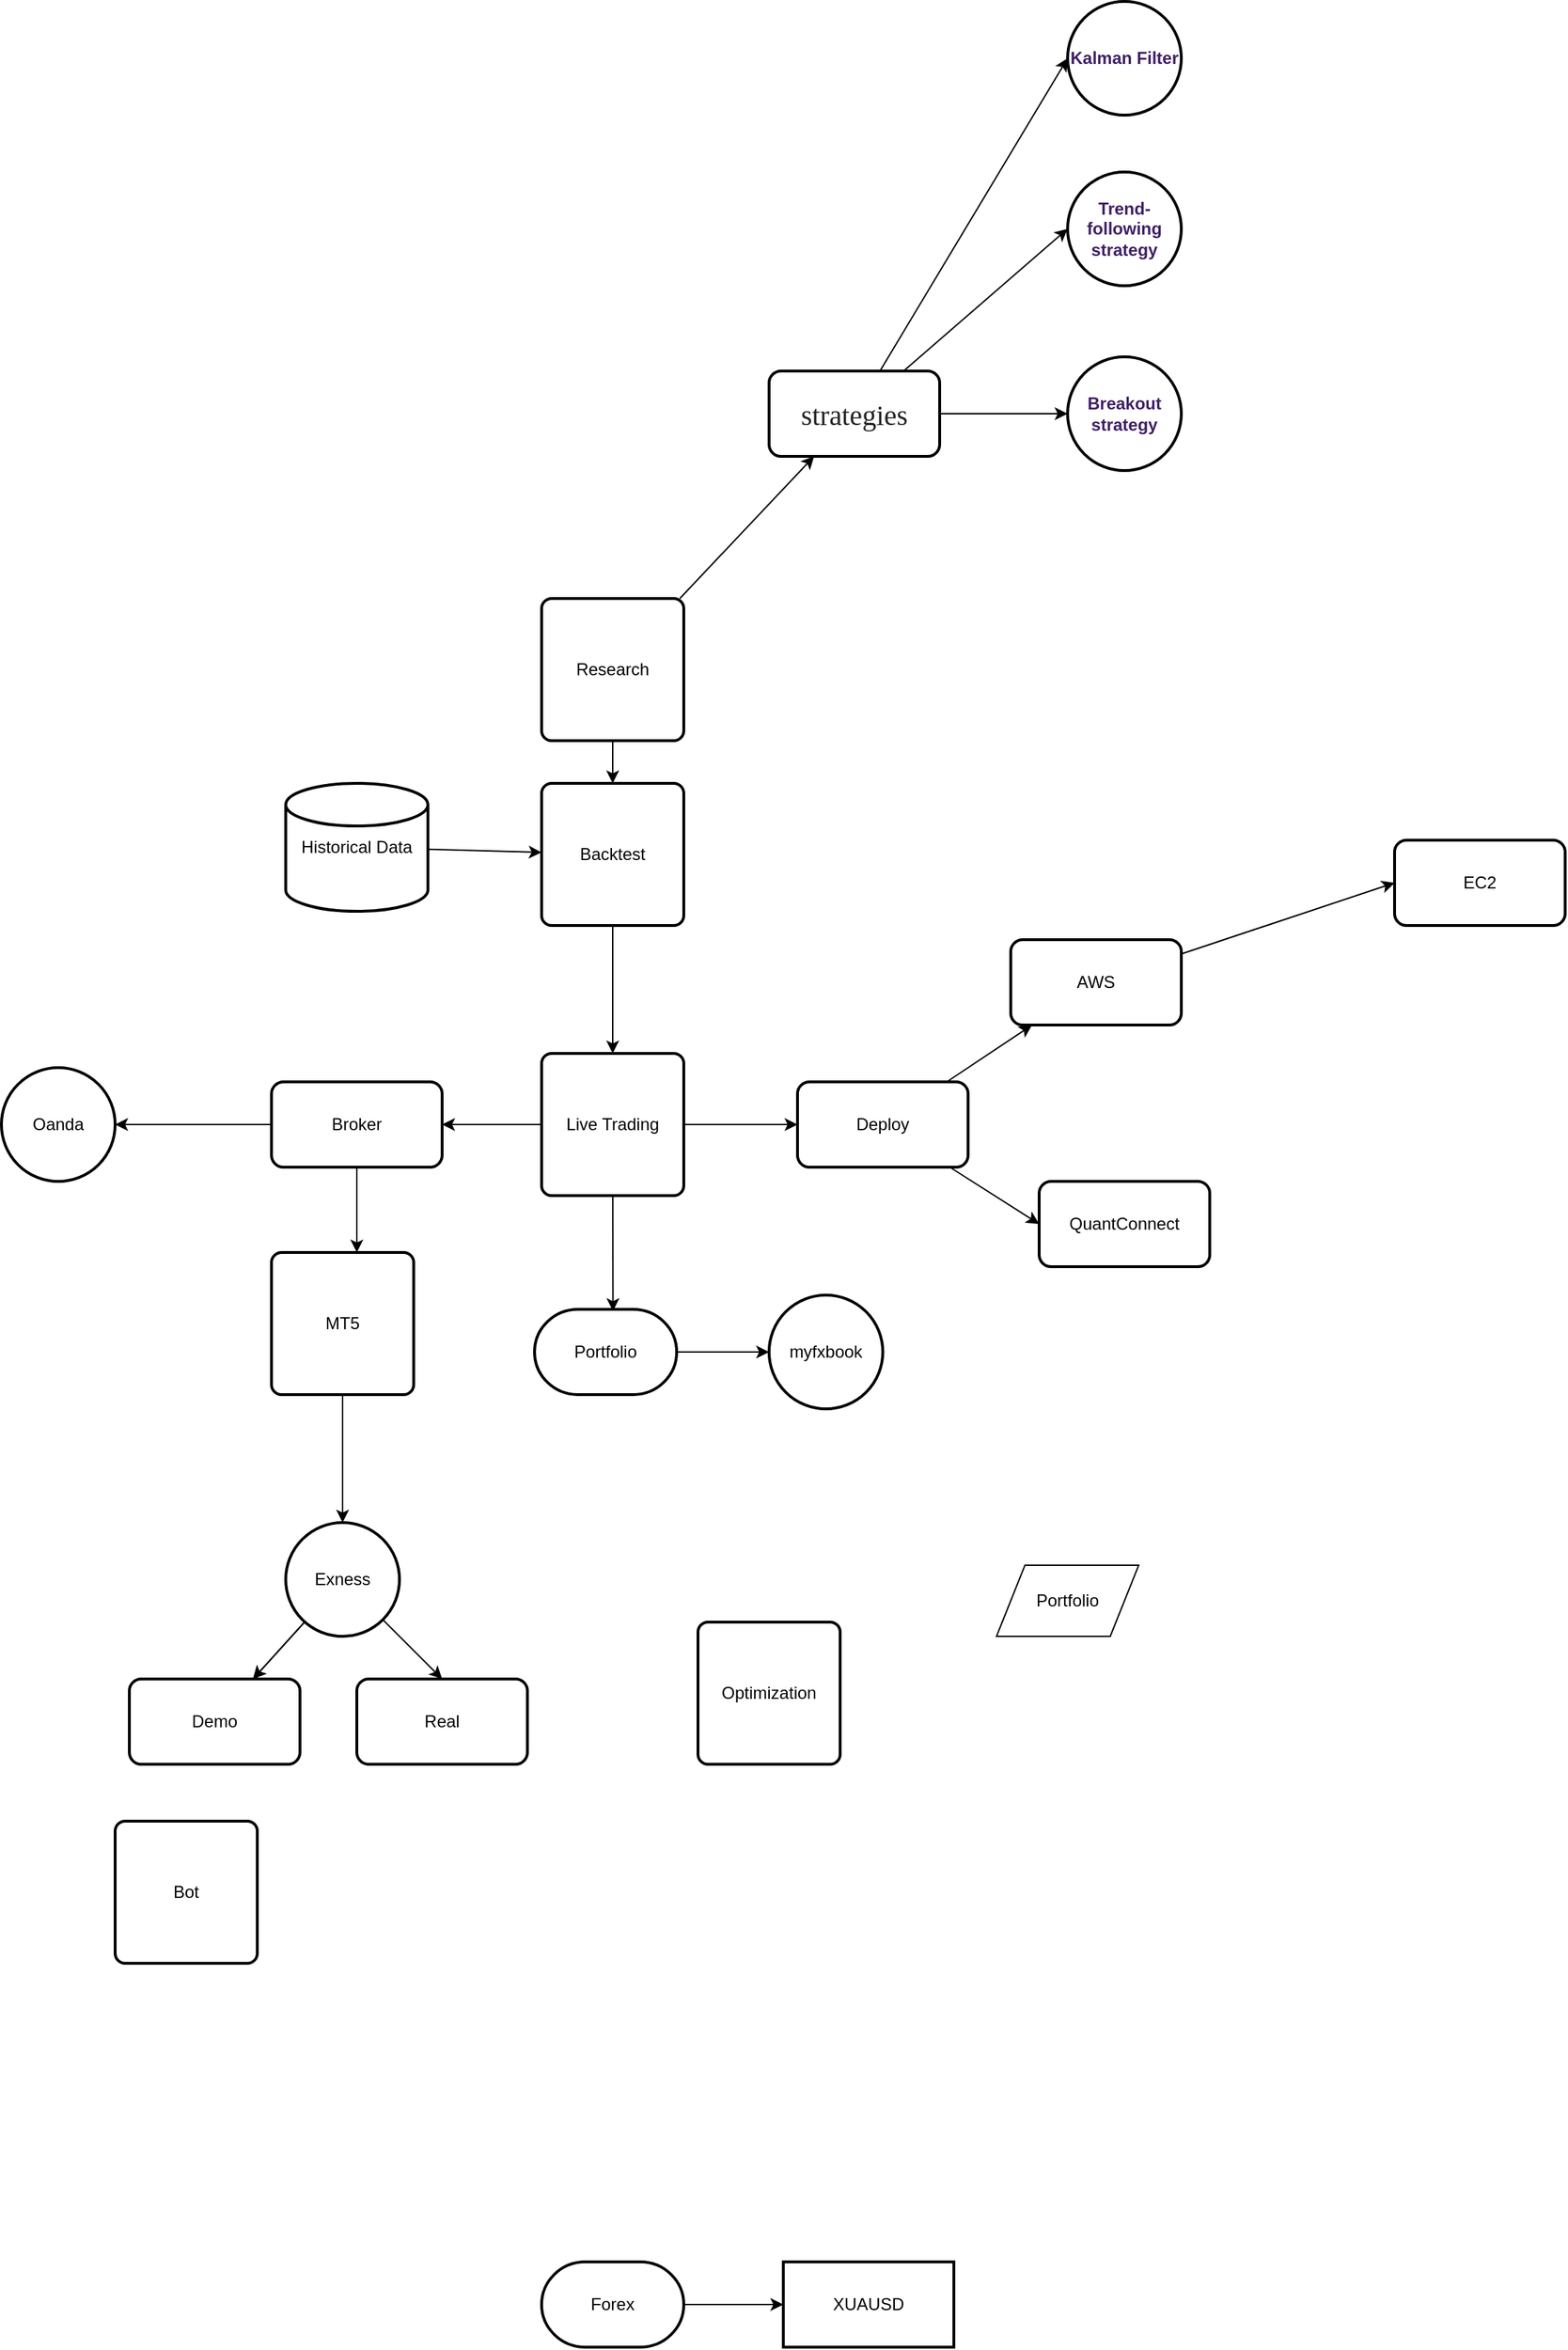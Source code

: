 <mxfile>
    <diagram id="o7sI1gUJomJl3iTrAZaR" name="Page-1">
        <mxGraphModel dx="4080" dy="2982" grid="1" gridSize="10" guides="1" tooltips="1" connect="1" arrows="1" fold="1" page="1" pageScale="1" pageWidth="850" pageHeight="1100" math="0" shadow="0">
            <root>
                <mxCell id="0"/>
                <mxCell id="1" parent="0"/>
                <mxCell id="34" style="edgeStyle=none;html=1;" edge="1" parent="1" source="2" target="6">
                    <mxGeometry relative="1" as="geometry"/>
                </mxCell>
                <mxCell id="2" value="Backtest" style="rounded=1;whiteSpace=wrap;html=1;absoluteArcSize=1;arcSize=14;strokeWidth=2;" parent="1" vertex="1">
                    <mxGeometry x="-470" y="-530" width="100" height="100" as="geometry"/>
                </mxCell>
                <mxCell id="3" value="Bot" style="rounded=1;whiteSpace=wrap;html=1;absoluteArcSize=1;arcSize=14;strokeWidth=2;" parent="1" vertex="1">
                    <mxGeometry x="-770" y="200" width="100" height="100" as="geometry"/>
                </mxCell>
                <mxCell id="33" value="" style="edgeStyle=none;html=1;" edge="1" parent="1" source="4" target="32">
                    <mxGeometry relative="1" as="geometry"/>
                </mxCell>
                <mxCell id="4" value="MT5" style="rounded=1;whiteSpace=wrap;html=1;absoluteArcSize=1;arcSize=14;strokeWidth=2;" parent="1" vertex="1">
                    <mxGeometry x="-660" y="-200" width="100" height="100" as="geometry"/>
                </mxCell>
                <mxCell id="7" style="edgeStyle=none;html=1;" edge="1" parent="1" source="5" target="2">
                    <mxGeometry relative="1" as="geometry"/>
                </mxCell>
                <mxCell id="5" value="Historical Data" style="strokeWidth=2;html=1;shape=mxgraph.flowchart.database;whiteSpace=wrap;" vertex="1" parent="1">
                    <mxGeometry x="-650" y="-530" width="100" height="90" as="geometry"/>
                </mxCell>
                <mxCell id="26" value="" style="edgeStyle=none;html=1;" edge="1" parent="1" source="6" target="25">
                    <mxGeometry relative="1" as="geometry"/>
                </mxCell>
                <mxCell id="30" value="" style="edgeStyle=none;html=1;" edge="1" parent="1" source="6" target="29">
                    <mxGeometry relative="1" as="geometry"/>
                </mxCell>
                <mxCell id="gvSd8-95nF_PQRH26Bq7-63" style="edgeStyle=none;html=1;entryX=0.552;entryY=0.021;entryDx=0;entryDy=0;entryPerimeter=0;" edge="1" parent="1" source="6" target="gvSd8-95nF_PQRH26Bq7-62">
                    <mxGeometry relative="1" as="geometry"/>
                </mxCell>
                <mxCell id="6" value="Live Trading" style="rounded=1;whiteSpace=wrap;html=1;absoluteArcSize=1;arcSize=14;strokeWidth=2;" vertex="1" parent="1">
                    <mxGeometry x="-470" y="-340" width="100" height="100" as="geometry"/>
                </mxCell>
                <mxCell id="9" style="edgeStyle=none;html=1;entryX=0.5;entryY=0;entryDx=0;entryDy=0;" edge="1" parent="1" source="8" target="2">
                    <mxGeometry relative="1" as="geometry"/>
                </mxCell>
                <mxCell id="53" value="" style="edgeStyle=none;html=1;" edge="1" parent="1" source="8" target="52">
                    <mxGeometry relative="1" as="geometry"/>
                </mxCell>
                <mxCell id="8" value="Research" style="rounded=1;whiteSpace=wrap;html=1;absoluteArcSize=1;arcSize=14;strokeWidth=2;" vertex="1" parent="1">
                    <mxGeometry x="-470" y="-660" width="100" height="100" as="geometry"/>
                </mxCell>
                <mxCell id="11" value="Optimization" style="rounded=1;whiteSpace=wrap;html=1;absoluteArcSize=1;arcSize=14;strokeWidth=2;" vertex="1" parent="1">
                    <mxGeometry x="-360" y="60" width="100" height="100" as="geometry"/>
                </mxCell>
                <mxCell id="13" value="&lt;span style=&quot;color: rgb(62, 31, 99); font-weight: 700;&quot; class=&quot;OYPEnA text-decoration-none text-strikethrough-none&quot;&gt;Kalman Filter&lt;/span&gt;" style="ellipse;whiteSpace=wrap;html=1;rounded=1;arcSize=14;strokeWidth=2;" vertex="1" parent="1">
                    <mxGeometry x="-100" y="-1080" width="80" height="80" as="geometry"/>
                </mxCell>
                <mxCell id="15" value="&lt;span style=&quot;color: rgb(62, 31, 99); font-weight: 700;&quot; class=&quot;OYPEnA text-decoration-none text-strikethrough-none&quot;&gt;Breakout strategy&lt;/span&gt;" style="ellipse;whiteSpace=wrap;html=1;rounded=1;arcSize=14;strokeWidth=2;" vertex="1" parent="1">
                    <mxGeometry x="-100" y="-830" width="80" height="80" as="geometry"/>
                </mxCell>
                <mxCell id="17" value="&lt;span style=&quot;color: rgb(62, 31, 99); font-weight: 700;&quot; class=&quot;OYPEnA white-space-prewrap text-decoration-none text-strikethrough-none&quot;&gt; &lt;/span&gt;&lt;span style=&quot;color: rgb(62, 31, 99); font-weight: 700;&quot; class=&quot;OYPEnA text-decoration-none text-strikethrough-none&quot;&gt;Trend-following strategy&lt;/span&gt;&lt;span style=&quot;color: rgb(62, 31, 99); font-weight: 700;&quot; class=&quot;OYPEnA text-decoration-none text-strikethrough-none white-space-prewrap&quot;&gt;&lt;/span&gt;" style="ellipse;whiteSpace=wrap;html=1;rounded=1;arcSize=14;strokeWidth=2;" vertex="1" parent="1">
                    <mxGeometry x="-100" y="-960" width="80" height="80" as="geometry"/>
                </mxCell>
                <mxCell id="21" value="EC2" style="whiteSpace=wrap;html=1;rounded=1;arcSize=14;strokeWidth=2;" vertex="1" parent="1">
                    <mxGeometry x="130" y="-490" width="120" height="60" as="geometry"/>
                </mxCell>
                <mxCell id="23" value="QuantConnect" style="whiteSpace=wrap;html=1;rounded=1;arcSize=14;strokeWidth=2;" vertex="1" parent="1">
                    <mxGeometry x="-120" y="-250" width="120" height="60" as="geometry"/>
                </mxCell>
                <mxCell id="28" style="edgeStyle=none;html=1;entryX=0;entryY=0.5;entryDx=0;entryDy=0;" edge="1" parent="1" source="25" target="23">
                    <mxGeometry relative="1" as="geometry"/>
                </mxCell>
                <mxCell id="49" value="" style="edgeStyle=none;html=1;" edge="1" parent="1" source="25" target="48">
                    <mxGeometry relative="1" as="geometry"/>
                </mxCell>
                <mxCell id="25" value="Deploy" style="whiteSpace=wrap;html=1;rounded=1;arcSize=14;strokeWidth=2;" vertex="1" parent="1">
                    <mxGeometry x="-290" y="-320" width="120" height="60" as="geometry"/>
                </mxCell>
                <mxCell id="31" style="edgeStyle=none;html=1;entryX=0.6;entryY=0;entryDx=0;entryDy=0;entryPerimeter=0;" edge="1" parent="1" source="29" target="4">
                    <mxGeometry relative="1" as="geometry"/>
                </mxCell>
                <mxCell id="43" value="" style="edgeStyle=none;html=1;" edge="1" parent="1" source="29" target="42">
                    <mxGeometry relative="1" as="geometry"/>
                </mxCell>
                <mxCell id="29" value="Broker" style="rounded=1;whiteSpace=wrap;html=1;arcSize=14;strokeWidth=2;" vertex="1" parent="1">
                    <mxGeometry x="-660" y="-320" width="120" height="60" as="geometry"/>
                </mxCell>
                <mxCell id="36" value="" style="edgeStyle=none;html=1;" edge="1" parent="1" source="32" target="35">
                    <mxGeometry relative="1" as="geometry"/>
                </mxCell>
                <mxCell id="37" value="" style="edgeStyle=none;html=1;" edge="1" parent="1" source="32" target="35">
                    <mxGeometry relative="1" as="geometry"/>
                </mxCell>
                <mxCell id="40" style="edgeStyle=none;html=1;entryX=0.5;entryY=0;entryDx=0;entryDy=0;" edge="1" parent="1" source="32" target="39">
                    <mxGeometry relative="1" as="geometry"/>
                </mxCell>
                <mxCell id="32" value="Exness" style="ellipse;whiteSpace=wrap;html=1;rounded=1;arcSize=14;strokeWidth=2;" vertex="1" parent="1">
                    <mxGeometry x="-650" y="-10" width="80" height="80" as="geometry"/>
                </mxCell>
                <mxCell id="35" value="Demo" style="whiteSpace=wrap;html=1;rounded=1;arcSize=14;strokeWidth=2;" vertex="1" parent="1">
                    <mxGeometry x="-760" y="100" width="120" height="60" as="geometry"/>
                </mxCell>
                <mxCell id="39" value="Real" style="whiteSpace=wrap;html=1;rounded=1;arcSize=14;strokeWidth=2;" vertex="1" parent="1">
                    <mxGeometry x="-600" y="100" width="120" height="60" as="geometry"/>
                </mxCell>
                <mxCell id="42" value="Oanda" style="ellipse;whiteSpace=wrap;html=1;rounded=1;arcSize=14;strokeWidth=2;" vertex="1" parent="1">
                    <mxGeometry x="-850" y="-330" width="80" height="80" as="geometry"/>
                </mxCell>
                <mxCell id="46" value="Portfolio" style="shape=parallelogram;perimeter=parallelogramPerimeter;whiteSpace=wrap;html=1;dashed=0;" vertex="1" parent="1">
                    <mxGeometry x="-150" y="20" width="100" height="50" as="geometry"/>
                </mxCell>
                <mxCell id="50" style="edgeStyle=none;html=1;entryX=0;entryY=0.5;entryDx=0;entryDy=0;" edge="1" parent="1" source="48" target="21">
                    <mxGeometry relative="1" as="geometry"/>
                </mxCell>
                <mxCell id="48" value="AWS" style="whiteSpace=wrap;html=1;rounded=1;arcSize=14;strokeWidth=2;" vertex="1" parent="1">
                    <mxGeometry x="-140" y="-420" width="120" height="60" as="geometry"/>
                </mxCell>
                <mxCell id="56" style="edgeStyle=none;html=1;entryX=0;entryY=0.5;entryDx=0;entryDy=0;" edge="1" parent="1" source="52" target="15">
                    <mxGeometry relative="1" as="geometry"/>
                </mxCell>
                <mxCell id="57" style="edgeStyle=none;html=1;entryX=0;entryY=0.5;entryDx=0;entryDy=0;" edge="1" parent="1" source="52" target="17">
                    <mxGeometry relative="1" as="geometry"/>
                </mxCell>
                <mxCell id="58" style="edgeStyle=none;html=1;entryX=0;entryY=0.5;entryDx=0;entryDy=0;" edge="1" parent="1" source="52" target="13">
                    <mxGeometry relative="1" as="geometry"/>
                </mxCell>
                <mxCell id="52" value="&lt;span style=&quot;color: rgb(36, 36, 36); font-family: source-serif-pro, Georgia, Cambria, &amp;quot;Times New Roman&amp;quot;, Times, serif; font-size: 20px; letter-spacing: -0.06px; text-align: start; background-color: rgb(255, 255, 255);&quot;&gt;strategies&lt;/span&gt;" style="whiteSpace=wrap;html=1;rounded=1;arcSize=14;strokeWidth=2;" vertex="1" parent="1">
                    <mxGeometry x="-310" y="-820" width="120" height="60" as="geometry"/>
                </mxCell>
                <mxCell id="62" value="" style="edgeStyle=none;html=1;" edge="1" parent="1" source="59" target="61">
                    <mxGeometry relative="1" as="geometry"/>
                </mxCell>
                <mxCell id="59" value="Forex" style="strokeWidth=2;html=1;shape=mxgraph.flowchart.terminator;whiteSpace=wrap;" vertex="1" parent="1">
                    <mxGeometry x="-470" y="510" width="100" height="60" as="geometry"/>
                </mxCell>
                <mxCell id="61" value="XUAUSD" style="whiteSpace=wrap;html=1;strokeWidth=2;" vertex="1" parent="1">
                    <mxGeometry x="-300" y="510" width="120" height="60" as="geometry"/>
                </mxCell>
                <mxCell id="gvSd8-95nF_PQRH26Bq7-65" value="" style="edgeStyle=none;html=1;" edge="1" parent="1" source="gvSd8-95nF_PQRH26Bq7-62" target="gvSd8-95nF_PQRH26Bq7-64">
                    <mxGeometry relative="1" as="geometry"/>
                </mxCell>
                <mxCell id="gvSd8-95nF_PQRH26Bq7-62" value="Portfolio" style="strokeWidth=2;html=1;shape=mxgraph.flowchart.terminator;whiteSpace=wrap;" vertex="1" parent="1">
                    <mxGeometry x="-475" y="-160" width="100" height="60" as="geometry"/>
                </mxCell>
                <mxCell id="gvSd8-95nF_PQRH26Bq7-64" value="myfxbook" style="ellipse;whiteSpace=wrap;html=1;strokeWidth=2;" vertex="1" parent="1">
                    <mxGeometry x="-310" y="-170" width="80" height="80" as="geometry"/>
                </mxCell>
            </root>
        </mxGraphModel>
    </diagram>
    <diagram id="_QLv9QbD0Bh4nyfC-5uY" name="Page-2">
        <mxGraphModel dx="1190" dy="941" grid="1" gridSize="10" guides="1" tooltips="1" connect="1" arrows="1" fold="1" page="1" pageScale="1" pageWidth="850" pageHeight="1100" math="0" shadow="0">
            <root>
                <mxCell id="0"/>
                <mxCell id="1" parent="0"/>
            </root>
        </mxGraphModel>
    </diagram>
</mxfile>
